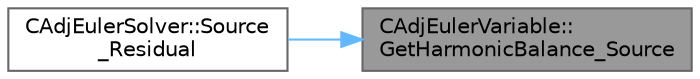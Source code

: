 digraph "CAdjEulerVariable::GetHarmonicBalance_Source"
{
 // LATEX_PDF_SIZE
  bgcolor="transparent";
  edge [fontname=Helvetica,fontsize=10,labelfontname=Helvetica,labelfontsize=10];
  node [fontname=Helvetica,fontsize=10,shape=box,height=0.2,width=0.4];
  rankdir="RL";
  Node1 [id="Node000001",label="CAdjEulerVariable::\lGetHarmonicBalance_Source",height=0.2,width=0.4,color="gray40", fillcolor="grey60", style="filled", fontcolor="black",tooltip="Get the harmonic balance source term."];
  Node1 -> Node2 [id="edge1_Node000001_Node000002",dir="back",color="steelblue1",style="solid",tooltip=" "];
  Node2 [id="Node000002",label="CAdjEulerSolver::Source\l_Residual",height=0.2,width=0.4,color="grey40", fillcolor="white", style="filled",URL="$classCAdjEulerSolver.html#ae216910d8440480535ade23935b75b92",tooltip="Source term integration."];
}

